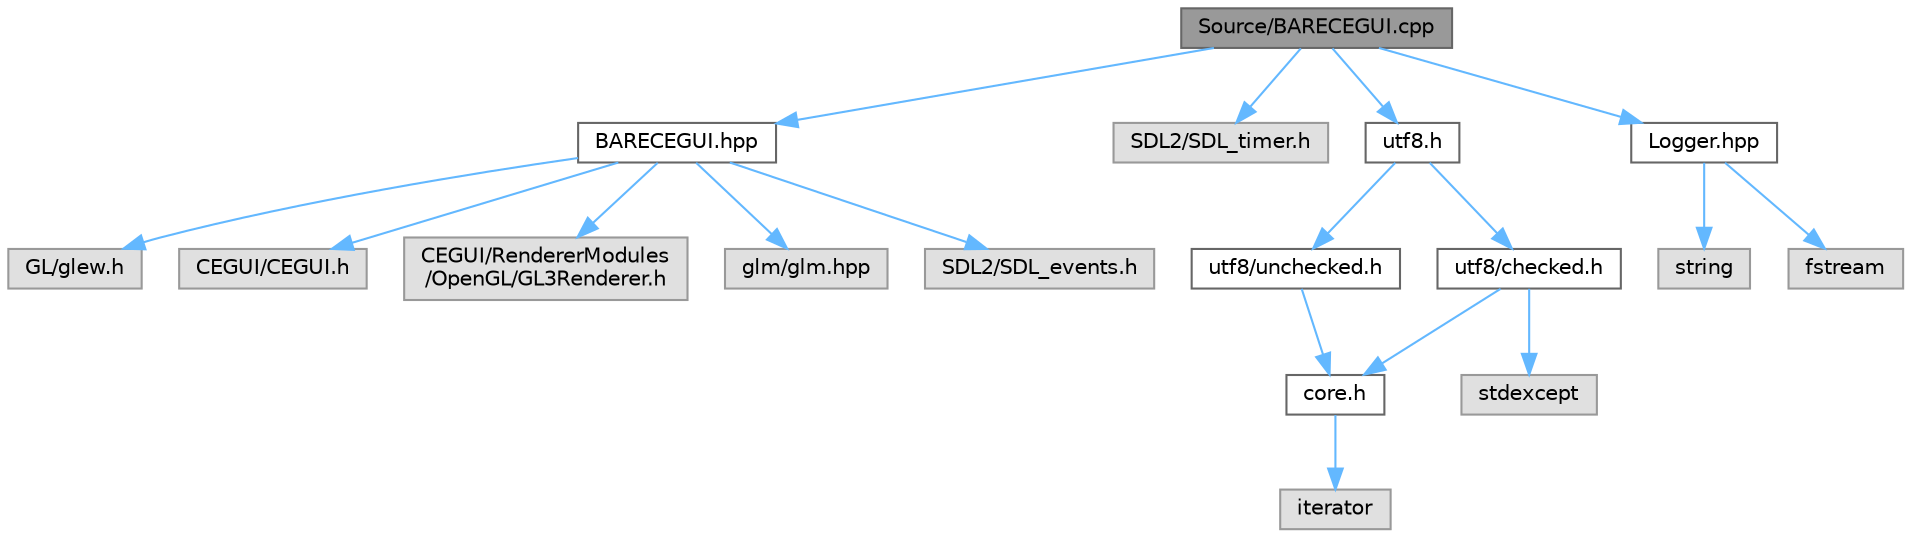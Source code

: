 digraph "Source/BARECEGUI.cpp"
{
 // INTERACTIVE_SVG=YES
 // LATEX_PDF_SIZE
  bgcolor="transparent";
  edge [fontname=Helvetica,fontsize=10,labelfontname=Helvetica,labelfontsize=10];
  node [fontname=Helvetica,fontsize=10,shape=box,height=0.2,width=0.4];
  Node1 [label="Source/BARECEGUI.cpp",height=0.2,width=0.4,color="gray40", fillcolor="grey60", style="filled", fontcolor="black",tooltip=" "];
  Node1 -> Node2 [color="steelblue1",style="solid"];
  Node2 [label="BARECEGUI.hpp",height=0.2,width=0.4,color="grey40", fillcolor="white", style="filled",URL="$_b_a_r_e_c_e_g_u_i_8hpp.html",tooltip=" "];
  Node2 -> Node3 [color="steelblue1",style="solid"];
  Node3 [label="GL/glew.h",height=0.2,width=0.4,color="grey60", fillcolor="#E0E0E0", style="filled",tooltip=" "];
  Node2 -> Node4 [color="steelblue1",style="solid"];
  Node4 [label="CEGUI/CEGUI.h",height=0.2,width=0.4,color="grey60", fillcolor="#E0E0E0", style="filled",tooltip=" "];
  Node2 -> Node5 [color="steelblue1",style="solid"];
  Node5 [label="CEGUI/RendererModules\l/OpenGL/GL3Renderer.h",height=0.2,width=0.4,color="grey60", fillcolor="#E0E0E0", style="filled",tooltip=" "];
  Node2 -> Node6 [color="steelblue1",style="solid"];
  Node6 [label="glm/glm.hpp",height=0.2,width=0.4,color="grey60", fillcolor="#E0E0E0", style="filled",tooltip=" "];
  Node2 -> Node7 [color="steelblue1",style="solid"];
  Node7 [label="SDL2/SDL_events.h",height=0.2,width=0.4,color="grey60", fillcolor="#E0E0E0", style="filled",tooltip=" "];
  Node1 -> Node8 [color="steelblue1",style="solid"];
  Node8 [label="SDL2/SDL_timer.h",height=0.2,width=0.4,color="grey60", fillcolor="#E0E0E0", style="filled",tooltip=" "];
  Node1 -> Node9 [color="steelblue1",style="solid"];
  Node9 [label="utf8.h",height=0.2,width=0.4,color="grey40", fillcolor="white", style="filled",URL="$utf8_8h.html",tooltip=" "];
  Node9 -> Node10 [color="steelblue1",style="solid"];
  Node10 [label="utf8/checked.h",height=0.2,width=0.4,color="grey40", fillcolor="white", style="filled",URL="$checked_8h.html",tooltip=" "];
  Node10 -> Node11 [color="steelblue1",style="solid"];
  Node11 [label="core.h",height=0.2,width=0.4,color="grey40", fillcolor="white", style="filled",URL="$core_8h.html",tooltip=" "];
  Node11 -> Node12 [color="steelblue1",style="solid"];
  Node12 [label="iterator",height=0.2,width=0.4,color="grey60", fillcolor="#E0E0E0", style="filled",tooltip=" "];
  Node10 -> Node13 [color="steelblue1",style="solid"];
  Node13 [label="stdexcept",height=0.2,width=0.4,color="grey60", fillcolor="#E0E0E0", style="filled",tooltip=" "];
  Node9 -> Node14 [color="steelblue1",style="solid"];
  Node14 [label="utf8/unchecked.h",height=0.2,width=0.4,color="grey40", fillcolor="white", style="filled",URL="$unchecked_8h.html",tooltip=" "];
  Node14 -> Node11 [color="steelblue1",style="solid"];
  Node1 -> Node15 [color="steelblue1",style="solid"];
  Node15 [label="Logger.hpp",height=0.2,width=0.4,color="grey40", fillcolor="white", style="filled",URL="$_logger_8hpp.html",tooltip=" "];
  Node15 -> Node16 [color="steelblue1",style="solid"];
  Node16 [label="string",height=0.2,width=0.4,color="grey60", fillcolor="#E0E0E0", style="filled",tooltip=" "];
  Node15 -> Node17 [color="steelblue1",style="solid"];
  Node17 [label="fstream",height=0.2,width=0.4,color="grey60", fillcolor="#E0E0E0", style="filled",tooltip=" "];
}
